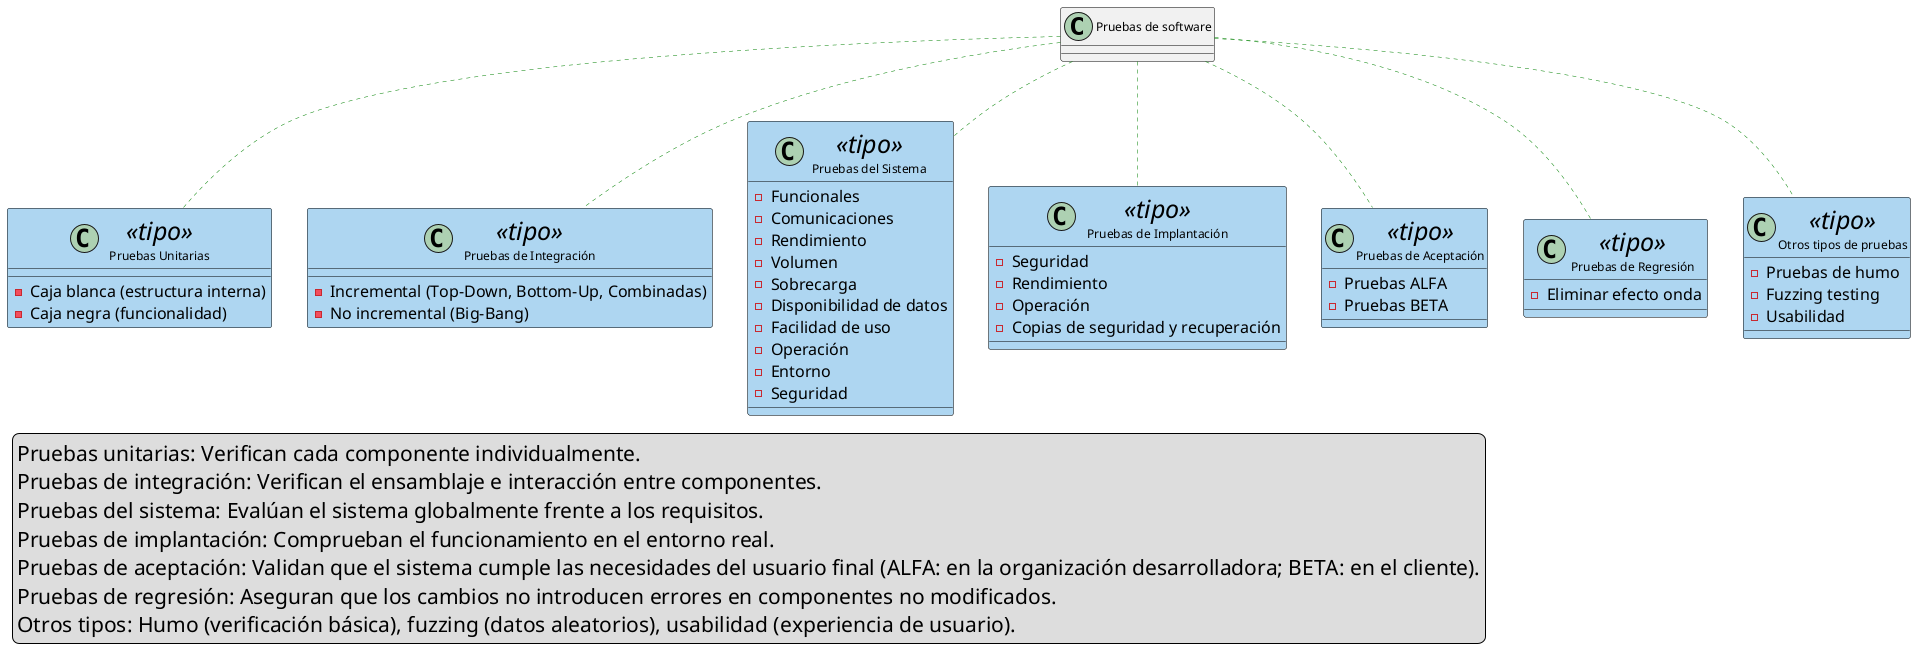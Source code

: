 @startuml scale=2.5
skinparam defaultFontName "Arial"
skinparam defaultFontSize 25

skinparam classAttributeFontSize 16
skinparam classFontSize 16

skinparam class {
    BackgroundColor<<tipo>> #aed6f1
    BorderColor Black
    FontSize 12
}
<style>
	legend {
		FontSize 21
		FontName Arial
		FontColor black
	}
    arrow {
        LineStyle 4
        LineThickness 0.5
        LineColor green
	}
</style>

class "Pruebas de software" 

class "Pruebas Unitarias" <<tipo>> {
    - Caja blanca (estructura interna)
    - Caja negra (funcionalidad)
}
class "Pruebas de Integración" <<tipo>> {
    - Incremental (Top-Down, Bottom-Up, Combinadas)
    - No incremental (Big-Bang)
}
class "Pruebas del Sistema" <<tipo>> {
    - Funcionales
    - Comunicaciones
    - Rendimiento
    - Volumen
    - Sobrecarga
    - Disponibilidad de datos
    - Facilidad de uso
    - Operación
    - Entorno
    - Seguridad
}
class "Pruebas de Implantación" <<tipo>> {
    - Seguridad
    - Rendimiento
    - Operación
    - Copias de seguridad y recuperación
}
class "Pruebas de Aceptación" <<tipo>> {
    - Pruebas ALFA
    - Pruebas BETA
}
class "Pruebas de Regresión" <<tipo>> {
    - Eliminar efecto onda
}
class "Otros tipos de pruebas" <<tipo>> {
    - Pruebas de humo
    - Fuzzing testing
    - Usabilidad
}


"Pruebas de software" -- "Pruebas Unitarias"
"Pruebas de software" -- "Pruebas de Integración"
"Pruebas de software" -- "Pruebas del Sistema"
"Pruebas de software" -- "Pruebas de Implantación"
"Pruebas de software" -- "Pruebas de Aceptación"
"Pruebas de software" -- "Pruebas de Regresión"
"Pruebas de software" -- "Otros tipos de pruebas"

legend left
Pruebas unitarias: Verifican cada componente individualmente.
Pruebas de integración: Verifican el ensamblaje e interacción entre componentes.
Pruebas del sistema: Evalúan el sistema globalmente frente a los requisitos.
Pruebas de implantación: Comprueban el funcionamiento en el entorno real.
Pruebas de aceptación: Validan que el sistema cumple las necesidades del usuario final (ALFA: en la organización desarrolladora; BETA: en el cliente).
Pruebas de regresión: Aseguran que los cambios no introducen errores en componentes no modificados.
Otros tipos: Humo (verificación básica), fuzzing (datos aleatorios), usabilidad (experiencia de usuario).
endlegend
@enduml

@startuml
skinparam defaultFontName "Arial"
skinparam defaultFontSize 18
skinparam classFontSize 18

package "Pruebas unitarias" {
  class "Mockito\n(Java)" as Mockito
  class "xUnit\n(.NET)" as xUnit
  class "TestNG\n(Java)" as TestNG
  class "QUnit\n(JavaScript)" as QUnit
  class "Jasmine\n(JavaScript)" as Jasmine
}

package "Pruebas web" {
  class "Selenium\n(Web)" as Selenium
  class "Cypress\n(Web)" as Cypress
  class "Badboy\n(Web)" as Badboy
}

package "Pruebas de rendimiento" {
  class "JMeter\n(Java/Web)" as JMeter
}

package "Pruebas de servicios web" {
  class "SoapUI\n(SOAP/REST)" as SoapUI
  class "Postman\n(REST)" as Postman
}

package "Pruebas móviles" {
  class "Appium\n(Móvil)" as Appium
}

package "Pruebas de aceptación" {
  class "FitNesse\n(Aceptación)" as FitNesse
}

' Si quieres mostrar relaciones, puedes conectar los paquetes a un nodo central:
class "Herramientas de pruebas de software"
"Herramientas de pruebas de software" -- Mockito
"Herramientas de pruebas de software" -- xUnit
"Herramientas de pruebas de software" -- TestNG
"Herramientas de pruebas de software" -- QUnit
"Herramientas de pruebas de software" -- Jasmine
"Herramientas de pruebas de software" -- Selenium
"Herramientas de pruebas de software" -- Cypress
"Herramientas de pruebas de software" -- Badboy
"Herramientas de pruebas de software" -- JMeter
"Herramientas de pruebas de software" -- SoapUI
"Herramientas de pruebas de software" -- Postman
"Herramientas de pruebas de software" -- Appium
"Herramientas de pruebas de software" -- FitNesse

@enduml

@startuml
skinparam defaultFontName "Arial"
skinparam defaultFontSize 18
skinparam classFontSize 18

together {
package "Pruebas unitarias" {
  class "Mockito\n(Java)"
  class "xUnit\n(NET)"
  class "TestNG\n(Java)"
  class "QUnit\n(JavaScript)"
  class "Jasmine\n(JavaScript)"
}
package "Pruebas web" {
  class "Selenium\n(Web)"
  class "Cypress\n(Web)"
  class "Badboy\n(Web)"
}
package "Pruebas de rendimiento" {
  class "JMeter\n(Java/Web)"
}
package "Pruebas de servicios web" {
  class "SoapUI\n(SOAP/REST)"
  class "Postman\n(REST)"
}
package "Pruebas móviles" {
  class "Appium\n(Móvil)"
}
package "Pruebas de aceptación" {
  class "FitNesse\n(Aceptación)"
}
}

@enduml

@startmindmap
* Herramientas de pruebas de software
** Pruebas unitarias
*** Mockito :: Java, mocking y pruebas unitarias
*** xUnit :: .NET, framework de pruebas unitarias
*** TestNG :: Java, inspirado en JUnit/NUnit
*** QUnit :: JavaScript, pruebas unitarias
*** Jasmine :: JavaScript, framework de pruebas unitarias
** Pruebas web
*** Selenium :: Automatización de pruebas para aplicaciones web
*** Cypress :: Pruebas automáticas para aplicaciones web modernas
*** Badboy :: Captura y reproducción de navegación web
** Pruebas de rendimiento
*** JMeter :: Java/web, pruebas de carga y rendimiento
** Pruebas de servicios web
*** SoapUI :: Pruebas para servicios SOAP y REST en Java
*** Postman :: Pruebas y automatización de servicios RESTful
** Pruebas móviles
*** Appium :: Automatización de pruebas para apps móviles (iOS/Android)
** Pruebas de aceptación
*** FitNesse :: Pruebas de aceptación, integración y documentación ejecutable
@endmindmap